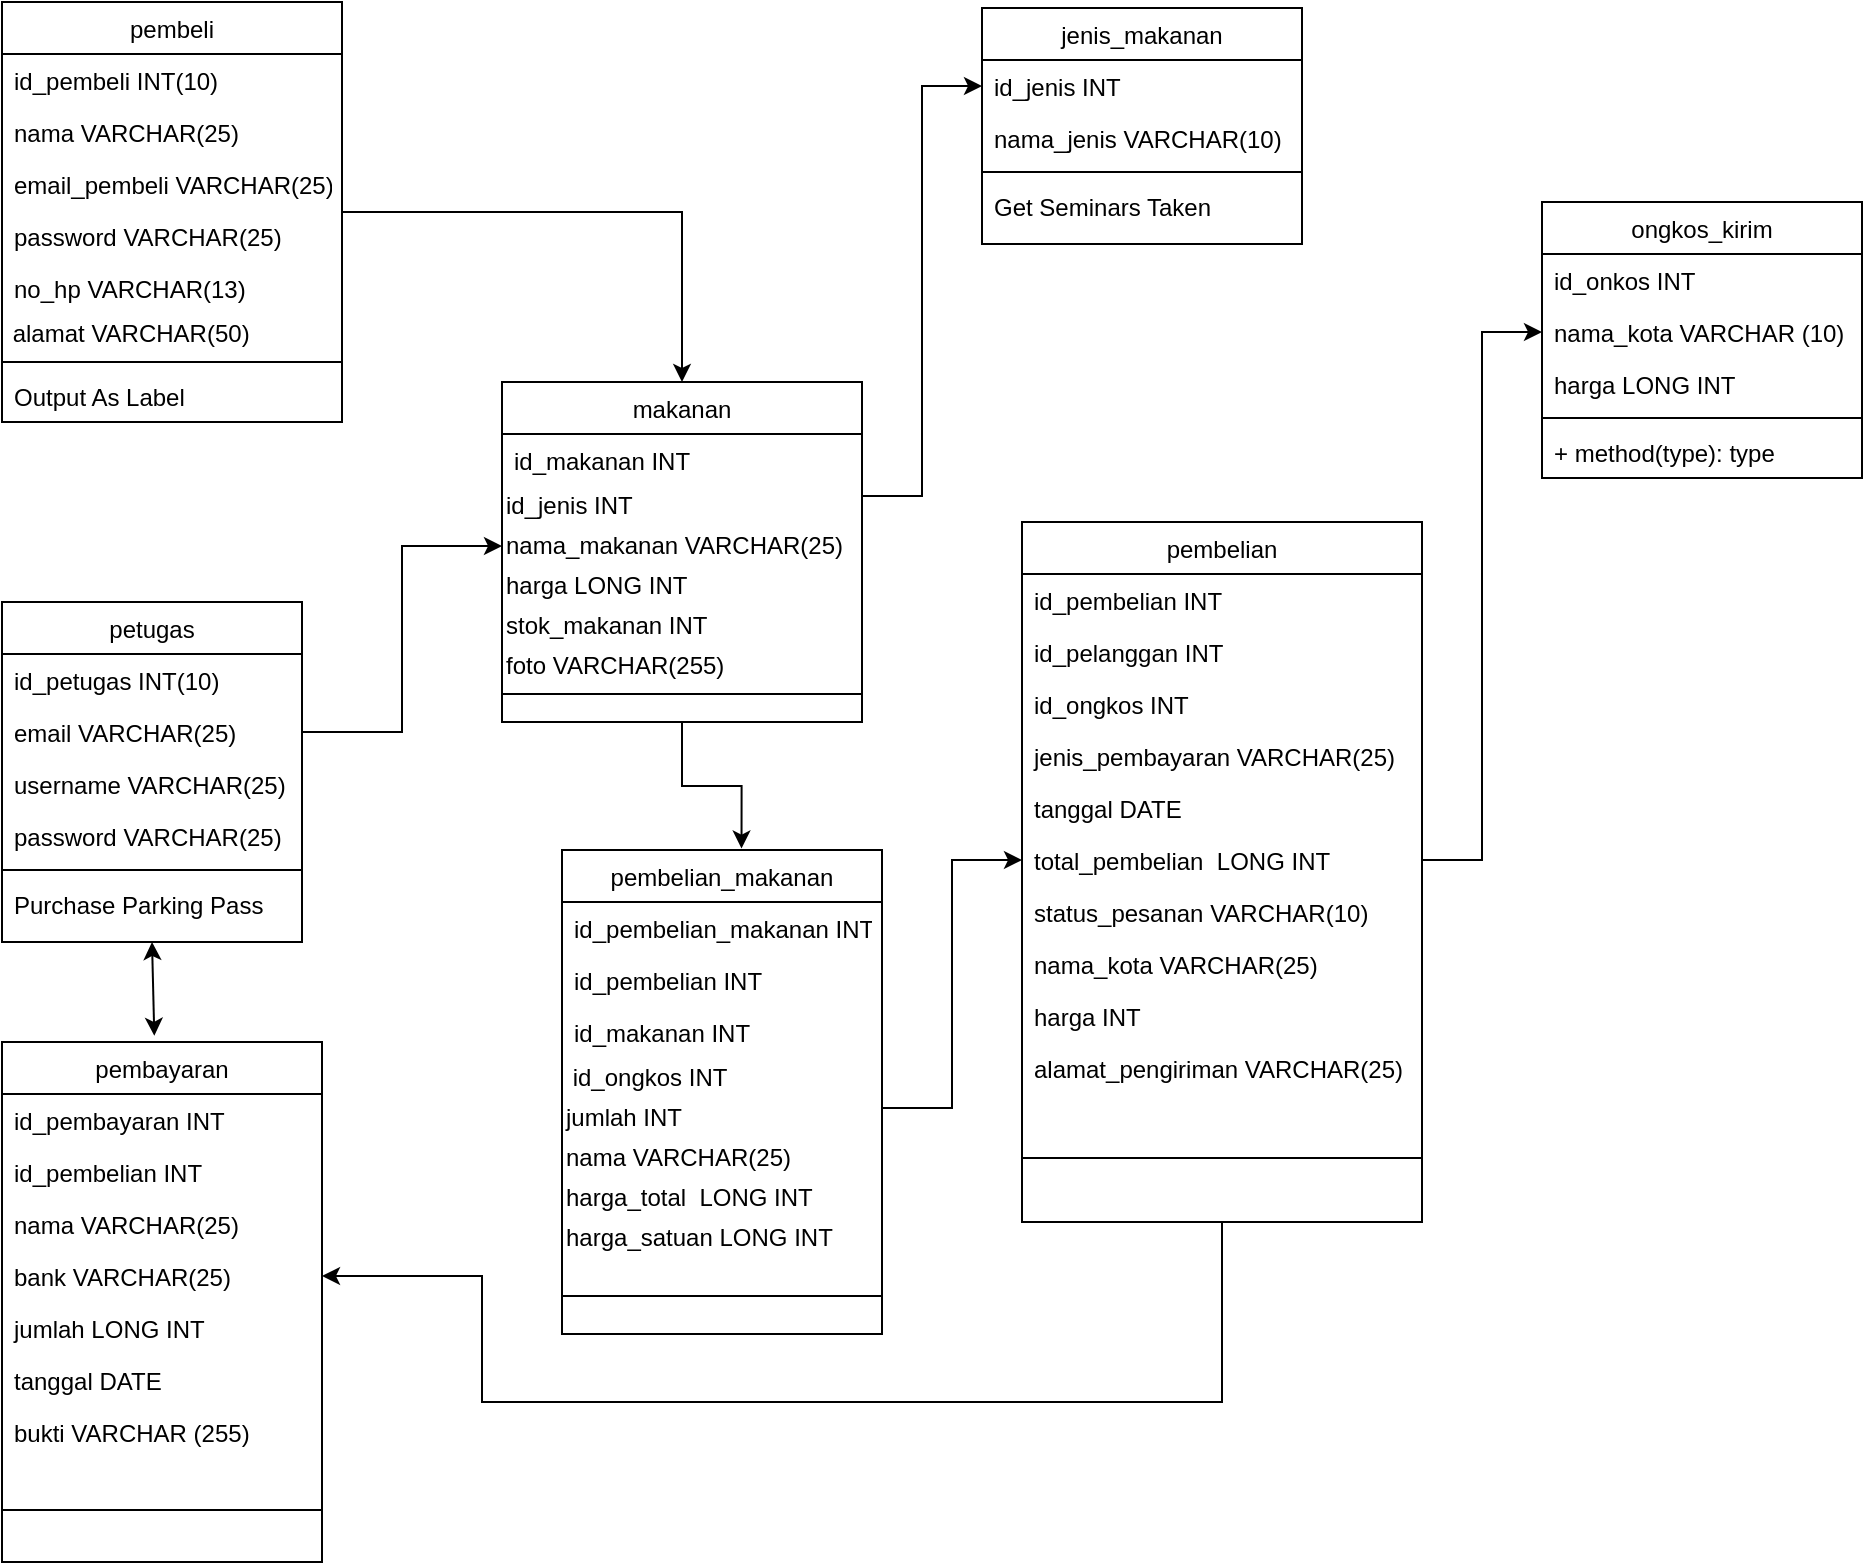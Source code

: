 <mxfile version="13.9.9" type="device"><diagram id="C5RBs43oDa-KdzZeNtuy" name="Page-1"><mxGraphModel dx="572" dy="813" grid="1" gridSize="10" guides="1" tooltips="1" connect="1" arrows="1" fold="1" page="1" pageScale="1" pageWidth="827" pageHeight="1169" math="0" shadow="0"><root><mxCell id="WIyWlLk6GJQsqaUBKTNV-0"/><mxCell id="WIyWlLk6GJQsqaUBKTNV-1" parent="WIyWlLk6GJQsqaUBKTNV-0"/><mxCell id="zkfFHV4jXpPFQw0GAbJ--0" value="petugas" style="swimlane;fontStyle=0;align=center;verticalAlign=middle;childLayout=stackLayout;horizontal=1;startSize=26;horizontalStack=0;resizeParent=1;resizeLast=0;collapsible=1;marginBottom=0;rounded=0;shadow=0;strokeWidth=1;" parent="WIyWlLk6GJQsqaUBKTNV-1" vertex="1"><mxGeometry x="50" y="340" width="150" height="170" as="geometry"><mxRectangle x="230" y="140" width="160" height="26" as="alternateBounds"/></mxGeometry></mxCell><mxCell id="zkfFHV4jXpPFQw0GAbJ--1" value="id_petugas INT(10)" style="text;align=left;verticalAlign=top;spacingLeft=4;spacingRight=4;overflow=hidden;rotatable=0;points=[[0,0.5],[1,0.5]];portConstraint=eastwest;" parent="zkfFHV4jXpPFQw0GAbJ--0" vertex="1"><mxGeometry y="26" width="150" height="26" as="geometry"/></mxCell><mxCell id="zkfFHV4jXpPFQw0GAbJ--3" value="email VARCHAR(25)" style="text;align=left;verticalAlign=top;spacingLeft=4;spacingRight=4;overflow=hidden;rotatable=0;points=[[0,0.5],[1,0.5]];portConstraint=eastwest;rounded=0;shadow=0;html=0;" parent="zkfFHV4jXpPFQw0GAbJ--0" vertex="1"><mxGeometry y="52" width="150" height="26" as="geometry"/></mxCell><mxCell id="zkfFHV4jXpPFQw0GAbJ--2" value="username VARCHAR(25)" style="text;align=left;verticalAlign=top;spacingLeft=4;spacingRight=4;overflow=hidden;rotatable=0;points=[[0,0.5],[1,0.5]];portConstraint=eastwest;rounded=0;shadow=0;html=0;" parent="zkfFHV4jXpPFQw0GAbJ--0" vertex="1"><mxGeometry y="78" width="150" height="26" as="geometry"/></mxCell><mxCell id="dl3idYcdZU1qU1Y18JiD-19" value="password VARCHAR(25)" style="text;align=left;verticalAlign=top;spacingLeft=4;spacingRight=4;overflow=hidden;rotatable=0;points=[[0,0.5],[1,0.5]];portConstraint=eastwest;rounded=0;shadow=0;html=0;" vertex="1" parent="zkfFHV4jXpPFQw0GAbJ--0"><mxGeometry y="104" width="150" height="26" as="geometry"/></mxCell><mxCell id="zkfFHV4jXpPFQw0GAbJ--4" value="" style="line;html=1;strokeWidth=1;align=left;verticalAlign=middle;spacingTop=-1;spacingLeft=3;spacingRight=3;rotatable=0;labelPosition=right;points=[];portConstraint=eastwest;" parent="zkfFHV4jXpPFQw0GAbJ--0" vertex="1"><mxGeometry y="130" width="150" height="8" as="geometry"/></mxCell><mxCell id="zkfFHV4jXpPFQw0GAbJ--5" value="Purchase Parking Pass" style="text;align=left;verticalAlign=top;spacingLeft=4;spacingRight=4;overflow=hidden;rotatable=0;points=[[0,0.5],[1,0.5]];portConstraint=eastwest;" parent="zkfFHV4jXpPFQw0GAbJ--0" vertex="1"><mxGeometry y="138" width="150" height="26" as="geometry"/></mxCell><mxCell id="zkfFHV4jXpPFQw0GAbJ--6" value="jenis_makanan" style="swimlane;fontStyle=0;align=center;verticalAlign=top;childLayout=stackLayout;horizontal=1;startSize=26;horizontalStack=0;resizeParent=1;resizeLast=0;collapsible=1;marginBottom=0;rounded=0;shadow=0;strokeWidth=1;" parent="WIyWlLk6GJQsqaUBKTNV-1" vertex="1"><mxGeometry x="540" y="43" width="160" height="118" as="geometry"><mxRectangle x="130" y="380" width="160" height="26" as="alternateBounds"/></mxGeometry></mxCell><mxCell id="zkfFHV4jXpPFQw0GAbJ--7" value="id_jenis INT" style="text;align=left;verticalAlign=top;spacingLeft=4;spacingRight=4;overflow=hidden;rotatable=0;points=[[0,0.5],[1,0.5]];portConstraint=eastwest;" parent="zkfFHV4jXpPFQw0GAbJ--6" vertex="1"><mxGeometry y="26" width="160" height="26" as="geometry"/></mxCell><mxCell id="zkfFHV4jXpPFQw0GAbJ--8" value="nama_jenis VARCHAR(10)" style="text;align=left;verticalAlign=top;spacingLeft=4;spacingRight=4;overflow=hidden;rotatable=0;points=[[0,0.5],[1,0.5]];portConstraint=eastwest;rounded=0;shadow=0;html=0;" parent="zkfFHV4jXpPFQw0GAbJ--6" vertex="1"><mxGeometry y="52" width="160" height="26" as="geometry"/></mxCell><mxCell id="zkfFHV4jXpPFQw0GAbJ--9" value="" style="line;html=1;strokeWidth=1;align=left;verticalAlign=middle;spacingTop=-1;spacingLeft=3;spacingRight=3;rotatable=0;labelPosition=right;points=[];portConstraint=eastwest;" parent="zkfFHV4jXpPFQw0GAbJ--6" vertex="1"><mxGeometry y="78" width="160" height="8" as="geometry"/></mxCell><mxCell id="zkfFHV4jXpPFQw0GAbJ--11" value="Get Seminars Taken" style="text;align=left;verticalAlign=top;spacingLeft=4;spacingRight=4;overflow=hidden;rotatable=0;points=[[0,0.5],[1,0.5]];portConstraint=eastwest;" parent="zkfFHV4jXpPFQw0GAbJ--6" vertex="1"><mxGeometry y="86" width="160" height="26" as="geometry"/></mxCell><mxCell id="zkfFHV4jXpPFQw0GAbJ--13" value="pembayaran" style="swimlane;fontStyle=0;align=center;verticalAlign=top;childLayout=stackLayout;horizontal=1;startSize=26;horizontalStack=0;resizeParent=1;resizeLast=0;collapsible=1;marginBottom=0;rounded=0;shadow=0;strokeWidth=1;" parent="WIyWlLk6GJQsqaUBKTNV-1" vertex="1"><mxGeometry x="50" y="560" width="160" height="260" as="geometry"><mxRectangle x="340" y="380" width="170" height="26" as="alternateBounds"/></mxGeometry></mxCell><mxCell id="zkfFHV4jXpPFQw0GAbJ--14" value="id_pembayaran INT" style="text;align=left;verticalAlign=top;spacingLeft=4;spacingRight=4;overflow=hidden;rotatable=0;points=[[0,0.5],[1,0.5]];portConstraint=eastwest;" parent="zkfFHV4jXpPFQw0GAbJ--13" vertex="1"><mxGeometry y="26" width="160" height="26" as="geometry"/></mxCell><mxCell id="dl3idYcdZU1qU1Y18JiD-44" value="id_pembelian INT" style="text;align=left;verticalAlign=top;spacingLeft=4;spacingRight=4;overflow=hidden;rotatable=0;points=[[0,0.5],[1,0.5]];portConstraint=eastwest;" vertex="1" parent="zkfFHV4jXpPFQw0GAbJ--13"><mxGeometry y="52" width="160" height="26" as="geometry"/></mxCell><mxCell id="dl3idYcdZU1qU1Y18JiD-45" value="nama VARCHAR(25)" style="text;align=left;verticalAlign=top;spacingLeft=4;spacingRight=4;overflow=hidden;rotatable=0;points=[[0,0.5],[1,0.5]];portConstraint=eastwest;" vertex="1" parent="zkfFHV4jXpPFQw0GAbJ--13"><mxGeometry y="78" width="160" height="26" as="geometry"/></mxCell><mxCell id="dl3idYcdZU1qU1Y18JiD-46" value="bank VARCHAR(25)" style="text;align=left;verticalAlign=top;spacingLeft=4;spacingRight=4;overflow=hidden;rotatable=0;points=[[0,0.5],[1,0.5]];portConstraint=eastwest;" vertex="1" parent="zkfFHV4jXpPFQw0GAbJ--13"><mxGeometry y="104" width="160" height="26" as="geometry"/></mxCell><mxCell id="dl3idYcdZU1qU1Y18JiD-47" value="jumlah LONG INT" style="text;align=left;verticalAlign=top;spacingLeft=4;spacingRight=4;overflow=hidden;rotatable=0;points=[[0,0.5],[1,0.5]];portConstraint=eastwest;" vertex="1" parent="zkfFHV4jXpPFQw0GAbJ--13"><mxGeometry y="130" width="160" height="26" as="geometry"/></mxCell><mxCell id="dl3idYcdZU1qU1Y18JiD-48" value="tanggal DATE" style="text;align=left;verticalAlign=top;spacingLeft=4;spacingRight=4;overflow=hidden;rotatable=0;points=[[0,0.5],[1,0.5]];portConstraint=eastwest;" vertex="1" parent="zkfFHV4jXpPFQw0GAbJ--13"><mxGeometry y="156" width="160" height="26" as="geometry"/></mxCell><mxCell id="dl3idYcdZU1qU1Y18JiD-49" value="bukti VARCHAR (255)" style="text;align=left;verticalAlign=top;spacingLeft=4;spacingRight=4;overflow=hidden;rotatable=0;points=[[0,0.5],[1,0.5]];portConstraint=eastwest;" vertex="1" parent="zkfFHV4jXpPFQw0GAbJ--13"><mxGeometry y="182" width="160" height="26" as="geometry"/></mxCell><mxCell id="zkfFHV4jXpPFQw0GAbJ--15" value="" style="line;html=1;strokeWidth=1;align=left;verticalAlign=middle;spacingTop=-1;spacingLeft=3;spacingRight=3;rotatable=0;labelPosition=right;points=[];portConstraint=eastwest;" parent="zkfFHV4jXpPFQw0GAbJ--13" vertex="1"><mxGeometry y="208" width="160" height="52" as="geometry"/></mxCell><mxCell id="dl3idYcdZU1qU1Y18JiD-60" style="edgeStyle=orthogonalEdgeStyle;rounded=0;orthogonalLoop=1;jettySize=auto;html=1;entryX=0.5;entryY=0;entryDx=0;entryDy=0;" edge="1" parent="WIyWlLk6GJQsqaUBKTNV-1" source="zkfFHV4jXpPFQw0GAbJ--17" target="dl3idYcdZU1qU1Y18JiD-7"><mxGeometry relative="1" as="geometry"/></mxCell><mxCell id="zkfFHV4jXpPFQw0GAbJ--17" value="pembeli" style="swimlane;fontStyle=0;align=center;verticalAlign=top;childLayout=stackLayout;horizontal=1;startSize=26;horizontalStack=0;resizeParent=1;resizeLast=0;collapsible=1;marginBottom=0;rounded=0;shadow=0;strokeWidth=1;" parent="WIyWlLk6GJQsqaUBKTNV-1" vertex="1"><mxGeometry x="50" y="40" width="170" height="210" as="geometry"><mxRectangle x="550" y="140" width="160" height="26" as="alternateBounds"/></mxGeometry></mxCell><mxCell id="zkfFHV4jXpPFQw0GAbJ--19" value="id_pembeli INT(10)" style="text;align=left;verticalAlign=top;spacingLeft=4;spacingRight=4;overflow=hidden;rotatable=0;points=[[0,0.5],[1,0.5]];portConstraint=eastwest;rounded=0;shadow=0;html=0;" parent="zkfFHV4jXpPFQw0GAbJ--17" vertex="1"><mxGeometry y="26" width="170" height="26" as="geometry"/></mxCell><mxCell id="zkfFHV4jXpPFQw0GAbJ--20" value="nama VARCHAR(25)" style="text;align=left;verticalAlign=top;spacingLeft=4;spacingRight=4;overflow=hidden;rotatable=0;points=[[0,0.5],[1,0.5]];portConstraint=eastwest;rounded=0;shadow=0;html=0;" parent="zkfFHV4jXpPFQw0GAbJ--17" vertex="1"><mxGeometry y="52" width="170" height="26" as="geometry"/></mxCell><mxCell id="zkfFHV4jXpPFQw0GAbJ--21" value="email_pembeli VARCHAR(25)" style="text;align=left;verticalAlign=top;spacingLeft=4;spacingRight=4;overflow=hidden;rotatable=0;points=[[0,0.5],[1,0.5]];portConstraint=eastwest;rounded=0;shadow=0;html=0;" parent="zkfFHV4jXpPFQw0GAbJ--17" vertex="1"><mxGeometry y="78" width="170" height="26" as="geometry"/></mxCell><mxCell id="zkfFHV4jXpPFQw0GAbJ--22" value="password VARCHAR(25)" style="text;align=left;verticalAlign=top;spacingLeft=4;spacingRight=4;overflow=hidden;rotatable=0;points=[[0,0.5],[1,0.5]];portConstraint=eastwest;rounded=0;shadow=0;html=0;" parent="zkfFHV4jXpPFQw0GAbJ--17" vertex="1"><mxGeometry y="104" width="170" height="26" as="geometry"/></mxCell><mxCell id="zkfFHV4jXpPFQw0GAbJ--24" value="no_hp VARCHAR(13)" style="text;align=left;verticalAlign=top;spacingLeft=4;spacingRight=4;overflow=hidden;rotatable=0;points=[[0,0.5],[1,0.5]];portConstraint=eastwest;" parent="zkfFHV4jXpPFQw0GAbJ--17" vertex="1"><mxGeometry y="130" width="170" height="26" as="geometry"/></mxCell><mxCell id="dl3idYcdZU1qU1Y18JiD-21" value="&amp;nbsp;alamat&amp;nbsp;&lt;span&gt;VARCHAR(50)&lt;/span&gt;" style="text;html=1;strokeColor=none;fillColor=none;align=left;verticalAlign=middle;whiteSpace=wrap;rounded=0;" vertex="1" parent="zkfFHV4jXpPFQw0GAbJ--17"><mxGeometry y="156" width="170" height="20" as="geometry"/></mxCell><mxCell id="zkfFHV4jXpPFQw0GAbJ--23" value="" style="line;html=1;strokeWidth=1;align=left;verticalAlign=middle;spacingTop=-1;spacingLeft=3;spacingRight=3;rotatable=0;labelPosition=right;points=[];portConstraint=eastwest;" parent="zkfFHV4jXpPFQw0GAbJ--17" vertex="1"><mxGeometry y="176" width="170" height="8" as="geometry"/></mxCell><mxCell id="zkfFHV4jXpPFQw0GAbJ--25" value="Output As Label" style="text;align=left;verticalAlign=top;spacingLeft=4;spacingRight=4;overflow=hidden;rotatable=0;points=[[0,0.5],[1,0.5]];portConstraint=eastwest;" parent="zkfFHV4jXpPFQw0GAbJ--17" vertex="1"><mxGeometry y="184" width="170" height="26" as="geometry"/></mxCell><mxCell id="dl3idYcdZU1qU1Y18JiD-75" style="edgeStyle=orthogonalEdgeStyle;rounded=0;orthogonalLoop=1;jettySize=auto;html=1;exitX=0.5;exitY=1;exitDx=0;exitDy=0;entryX=1;entryY=0.5;entryDx=0;entryDy=0;" edge="1" parent="WIyWlLk6GJQsqaUBKTNV-1" source="dl3idYcdZU1qU1Y18JiD-1" target="dl3idYcdZU1qU1Y18JiD-46"><mxGeometry relative="1" as="geometry"><Array as="points"><mxPoint x="660" y="740"/><mxPoint x="290" y="740"/><mxPoint x="290" y="677"/></Array></mxGeometry></mxCell><mxCell id="dl3idYcdZU1qU1Y18JiD-1" value="pembelian" style="swimlane;fontStyle=0;align=center;verticalAlign=top;childLayout=stackLayout;horizontal=1;startSize=26;horizontalStack=0;resizeParent=1;resizeLast=0;collapsible=1;marginBottom=0;rounded=0;shadow=0;strokeWidth=1;" vertex="1" parent="WIyWlLk6GJQsqaUBKTNV-1"><mxGeometry x="560" y="300" width="200" height="350" as="geometry"><mxRectangle x="340" y="380" width="170" height="26" as="alternateBounds"/></mxGeometry></mxCell><mxCell id="dl3idYcdZU1qU1Y18JiD-2" value="id_pembelian INT" style="text;align=left;verticalAlign=top;spacingLeft=4;spacingRight=4;overflow=hidden;rotatable=0;points=[[0,0.5],[1,0.5]];portConstraint=eastwest;" vertex="1" parent="dl3idYcdZU1qU1Y18JiD-1"><mxGeometry y="26" width="200" height="26" as="geometry"/></mxCell><mxCell id="dl3idYcdZU1qU1Y18JiD-35" value="id_pelanggan INT" style="text;align=left;verticalAlign=top;spacingLeft=4;spacingRight=4;overflow=hidden;rotatable=0;points=[[0,0.5],[1,0.5]];portConstraint=eastwest;" vertex="1" parent="dl3idYcdZU1qU1Y18JiD-1"><mxGeometry y="52" width="200" height="26" as="geometry"/></mxCell><mxCell id="dl3idYcdZU1qU1Y18JiD-36" value="id_ongkos INT" style="text;align=left;verticalAlign=top;spacingLeft=4;spacingRight=4;overflow=hidden;rotatable=0;points=[[0,0.5],[1,0.5]];portConstraint=eastwest;" vertex="1" parent="dl3idYcdZU1qU1Y18JiD-1"><mxGeometry y="78" width="200" height="26" as="geometry"/></mxCell><mxCell id="dl3idYcdZU1qU1Y18JiD-37" value="jenis_pembayaran VARCHAR(25)" style="text;align=left;verticalAlign=top;spacingLeft=4;spacingRight=4;overflow=hidden;rotatable=0;points=[[0,0.5],[1,0.5]];portConstraint=eastwest;" vertex="1" parent="dl3idYcdZU1qU1Y18JiD-1"><mxGeometry y="104" width="200" height="26" as="geometry"/></mxCell><mxCell id="dl3idYcdZU1qU1Y18JiD-38" value="tanggal DATE" style="text;align=left;verticalAlign=top;spacingLeft=4;spacingRight=4;overflow=hidden;rotatable=0;points=[[0,0.5],[1,0.5]];portConstraint=eastwest;" vertex="1" parent="dl3idYcdZU1qU1Y18JiD-1"><mxGeometry y="130" width="200" height="26" as="geometry"/></mxCell><mxCell id="dl3idYcdZU1qU1Y18JiD-39" value="total_pembelian  LONG INT" style="text;align=left;verticalAlign=top;spacingLeft=4;spacingRight=4;overflow=hidden;rotatable=0;points=[[0,0.5],[1,0.5]];portConstraint=eastwest;" vertex="1" parent="dl3idYcdZU1qU1Y18JiD-1"><mxGeometry y="156" width="200" height="26" as="geometry"/></mxCell><mxCell id="dl3idYcdZU1qU1Y18JiD-40" value="status_pesanan VARCHAR(10)" style="text;align=left;verticalAlign=top;spacingLeft=4;spacingRight=4;overflow=hidden;rotatable=0;points=[[0,0.5],[1,0.5]];portConstraint=eastwest;" vertex="1" parent="dl3idYcdZU1qU1Y18JiD-1"><mxGeometry y="182" width="200" height="26" as="geometry"/></mxCell><mxCell id="dl3idYcdZU1qU1Y18JiD-41" value="nama_kota VARCHAR(25)" style="text;align=left;verticalAlign=top;spacingLeft=4;spacingRight=4;overflow=hidden;rotatable=0;points=[[0,0.5],[1,0.5]];portConstraint=eastwest;" vertex="1" parent="dl3idYcdZU1qU1Y18JiD-1"><mxGeometry y="208" width="200" height="26" as="geometry"/></mxCell><mxCell id="dl3idYcdZU1qU1Y18JiD-42" value="harga INT" style="text;align=left;verticalAlign=top;spacingLeft=4;spacingRight=4;overflow=hidden;rotatable=0;points=[[0,0.5],[1,0.5]];portConstraint=eastwest;" vertex="1" parent="dl3idYcdZU1qU1Y18JiD-1"><mxGeometry y="234" width="200" height="26" as="geometry"/></mxCell><mxCell id="dl3idYcdZU1qU1Y18JiD-43" value="alamat_pengiriman VARCHAR(25)" style="text;align=left;verticalAlign=top;spacingLeft=4;spacingRight=4;overflow=hidden;rotatable=0;points=[[0,0.5],[1,0.5]];portConstraint=eastwest;" vertex="1" parent="dl3idYcdZU1qU1Y18JiD-1"><mxGeometry y="260" width="200" height="26" as="geometry"/></mxCell><mxCell id="dl3idYcdZU1qU1Y18JiD-3" value="" style="line;html=1;strokeWidth=1;align=left;verticalAlign=middle;spacingTop=-1;spacingLeft=3;spacingRight=3;rotatable=0;labelPosition=right;points=[];portConstraint=eastwest;" vertex="1" parent="dl3idYcdZU1qU1Y18JiD-1"><mxGeometry y="286" width="200" height="64" as="geometry"/></mxCell><mxCell id="dl3idYcdZU1qU1Y18JiD-62" style="edgeStyle=orthogonalEdgeStyle;rounded=0;orthogonalLoop=1;jettySize=auto;html=1;exitX=0.5;exitY=1;exitDx=0;exitDy=0;entryX=0.561;entryY=-0.003;entryDx=0;entryDy=0;entryPerimeter=0;" edge="1" parent="WIyWlLk6GJQsqaUBKTNV-1" source="dl3idYcdZU1qU1Y18JiD-7" target="dl3idYcdZU1qU1Y18JiD-13"><mxGeometry relative="1" as="geometry"/></mxCell><mxCell id="dl3idYcdZU1qU1Y18JiD-7" value="makanan" style="swimlane;fontStyle=0;align=center;verticalAlign=top;childLayout=stackLayout;horizontal=1;startSize=26;horizontalStack=0;resizeParent=1;resizeLast=0;collapsible=1;marginBottom=0;rounded=0;shadow=0;strokeWidth=1;" vertex="1" parent="WIyWlLk6GJQsqaUBKTNV-1"><mxGeometry x="300" y="230" width="180" height="170" as="geometry"><mxRectangle x="340" y="380" width="170" height="26" as="alternateBounds"/></mxGeometry></mxCell><mxCell id="dl3idYcdZU1qU1Y18JiD-8" value="id_makanan INT" style="text;align=left;verticalAlign=top;spacingLeft=4;spacingRight=4;overflow=hidden;rotatable=0;points=[[0,0.5],[1,0.5]];portConstraint=eastwest;" vertex="1" parent="dl3idYcdZU1qU1Y18JiD-7"><mxGeometry y="26" width="180" height="26" as="geometry"/></mxCell><mxCell id="dl3idYcdZU1qU1Y18JiD-23" value="id_jenis INT" style="text;html=1;strokeColor=none;fillColor=none;align=left;verticalAlign=middle;whiteSpace=wrap;rounded=0;" vertex="1" parent="dl3idYcdZU1qU1Y18JiD-7"><mxGeometry y="52" width="180" height="20" as="geometry"/></mxCell><mxCell id="dl3idYcdZU1qU1Y18JiD-24" value="nama_makanan&amp;nbsp;&lt;span&gt;VARCHAR(25)&lt;/span&gt;" style="text;html=1;strokeColor=none;fillColor=none;align=left;verticalAlign=middle;whiteSpace=wrap;rounded=0;" vertex="1" parent="dl3idYcdZU1qU1Y18JiD-7"><mxGeometry y="72" width="180" height="20" as="geometry"/></mxCell><mxCell id="dl3idYcdZU1qU1Y18JiD-25" value="harga LONG INT" style="text;html=1;strokeColor=none;fillColor=none;align=left;verticalAlign=middle;whiteSpace=wrap;rounded=0;" vertex="1" parent="dl3idYcdZU1qU1Y18JiD-7"><mxGeometry y="92" width="180" height="20" as="geometry"/></mxCell><mxCell id="dl3idYcdZU1qU1Y18JiD-26" value="stok_makanan INT" style="text;html=1;strokeColor=none;fillColor=none;align=left;verticalAlign=middle;whiteSpace=wrap;rounded=0;" vertex="1" parent="dl3idYcdZU1qU1Y18JiD-7"><mxGeometry y="112" width="180" height="20" as="geometry"/></mxCell><mxCell id="dl3idYcdZU1qU1Y18JiD-27" value="foto&amp;nbsp;&lt;span&gt;VARCHAR(255)&lt;/span&gt;" style="text;html=1;strokeColor=none;fillColor=none;align=left;verticalAlign=middle;whiteSpace=wrap;rounded=0;" vertex="1" parent="dl3idYcdZU1qU1Y18JiD-7"><mxGeometry y="132" width="180" height="20" as="geometry"/></mxCell><mxCell id="dl3idYcdZU1qU1Y18JiD-9" value="" style="line;html=1;strokeWidth=1;align=left;verticalAlign=middle;spacingTop=-1;spacingLeft=3;spacingRight=3;rotatable=0;labelPosition=right;points=[];portConstraint=eastwest;" vertex="1" parent="dl3idYcdZU1qU1Y18JiD-7"><mxGeometry y="152" width="180" height="8" as="geometry"/></mxCell><mxCell id="dl3idYcdZU1qU1Y18JiD-13" value="pembelian_makanan" style="swimlane;fontStyle=0;align=center;verticalAlign=top;childLayout=stackLayout;horizontal=1;startSize=26;horizontalStack=0;resizeParent=1;resizeLast=0;collapsible=1;marginBottom=0;rounded=0;shadow=0;strokeWidth=1;" vertex="1" parent="WIyWlLk6GJQsqaUBKTNV-1"><mxGeometry x="330" y="464" width="160" height="242" as="geometry"><mxRectangle x="340" y="380" width="170" height="26" as="alternateBounds"/></mxGeometry></mxCell><mxCell id="dl3idYcdZU1qU1Y18JiD-14" value="id_pembelian_makanan INT" style="text;align=left;verticalAlign=top;spacingLeft=4;spacingRight=4;overflow=hidden;rotatable=0;points=[[0,0.5],[1,0.5]];portConstraint=eastwest;" vertex="1" parent="dl3idYcdZU1qU1Y18JiD-13"><mxGeometry y="26" width="160" height="26" as="geometry"/></mxCell><mxCell id="dl3idYcdZU1qU1Y18JiD-16" value="id_pembelian INT" style="text;align=left;verticalAlign=top;spacingLeft=4;spacingRight=4;overflow=hidden;rotatable=0;points=[[0,0.5],[1,0.5]];portConstraint=eastwest;" vertex="1" parent="dl3idYcdZU1qU1Y18JiD-13"><mxGeometry y="52" width="160" height="26" as="geometry"/></mxCell><mxCell id="dl3idYcdZU1qU1Y18JiD-17" value="id_makanan INT" style="text;align=left;verticalAlign=top;spacingLeft=4;spacingRight=4;overflow=hidden;rotatable=0;points=[[0,0.5],[1,0.5]];portConstraint=eastwest;" vertex="1" parent="dl3idYcdZU1qU1Y18JiD-13"><mxGeometry y="78" width="160" height="26" as="geometry"/></mxCell><mxCell id="dl3idYcdZU1qU1Y18JiD-29" value="&amp;nbsp;id_ongkos INT" style="text;html=1;strokeColor=none;fillColor=none;align=left;verticalAlign=middle;whiteSpace=wrap;rounded=0;" vertex="1" parent="dl3idYcdZU1qU1Y18JiD-13"><mxGeometry y="104" width="160" height="20" as="geometry"/></mxCell><mxCell id="dl3idYcdZU1qU1Y18JiD-30" value="jumlah INT" style="text;html=1;strokeColor=none;fillColor=none;align=left;verticalAlign=middle;whiteSpace=wrap;rounded=0;" vertex="1" parent="dl3idYcdZU1qU1Y18JiD-13"><mxGeometry y="124" width="160" height="20" as="geometry"/></mxCell><mxCell id="dl3idYcdZU1qU1Y18JiD-31" value="nama&amp;nbsp;&lt;span&gt;VARCHAR(25)&lt;/span&gt;" style="text;html=1;strokeColor=none;fillColor=none;align=left;verticalAlign=middle;whiteSpace=wrap;rounded=0;" vertex="1" parent="dl3idYcdZU1qU1Y18JiD-13"><mxGeometry y="144" width="160" height="20" as="geometry"/></mxCell><mxCell id="dl3idYcdZU1qU1Y18JiD-33" value="harga_total&amp;nbsp; LONG INT" style="text;html=1;strokeColor=none;fillColor=none;align=left;verticalAlign=middle;whiteSpace=wrap;rounded=0;" vertex="1" parent="dl3idYcdZU1qU1Y18JiD-13"><mxGeometry y="164" width="160" height="20" as="geometry"/></mxCell><mxCell id="dl3idYcdZU1qU1Y18JiD-34" value="harga_satuan LONG INT" style="text;html=1;strokeColor=none;fillColor=none;align=left;verticalAlign=middle;whiteSpace=wrap;rounded=0;" vertex="1" parent="dl3idYcdZU1qU1Y18JiD-13"><mxGeometry y="184" width="160" height="20" as="geometry"/></mxCell><mxCell id="dl3idYcdZU1qU1Y18JiD-15" value="" style="line;html=1;strokeWidth=1;align=left;verticalAlign=middle;spacingTop=-1;spacingLeft=3;spacingRight=3;rotatable=0;labelPosition=right;points=[];portConstraint=eastwest;" vertex="1" parent="dl3idYcdZU1qU1Y18JiD-13"><mxGeometry y="204" width="160" height="38" as="geometry"/></mxCell><mxCell id="dl3idYcdZU1qU1Y18JiD-50" value="ongkos_kirim" style="swimlane;fontStyle=0;align=center;verticalAlign=top;childLayout=stackLayout;horizontal=1;startSize=26;horizontalStack=0;resizeParent=1;resizeParentMax=0;resizeLast=0;collapsible=1;marginBottom=0;" vertex="1" parent="WIyWlLk6GJQsqaUBKTNV-1"><mxGeometry x="820" y="140" width="160" height="138" as="geometry"/></mxCell><mxCell id="dl3idYcdZU1qU1Y18JiD-51" value="id_onkos INT" style="text;strokeColor=none;fillColor=none;align=left;verticalAlign=top;spacingLeft=4;spacingRight=4;overflow=hidden;rotatable=0;points=[[0,0.5],[1,0.5]];portConstraint=eastwest;" vertex="1" parent="dl3idYcdZU1qU1Y18JiD-50"><mxGeometry y="26" width="160" height="26" as="geometry"/></mxCell><mxCell id="dl3idYcdZU1qU1Y18JiD-54" value="nama_kota VARCHAR (10)" style="text;strokeColor=none;fillColor=none;align=left;verticalAlign=top;spacingLeft=4;spacingRight=4;overflow=hidden;rotatable=0;points=[[0,0.5],[1,0.5]];portConstraint=eastwest;" vertex="1" parent="dl3idYcdZU1qU1Y18JiD-50"><mxGeometry y="52" width="160" height="26" as="geometry"/></mxCell><mxCell id="dl3idYcdZU1qU1Y18JiD-55" value="harga LONG INT" style="text;strokeColor=none;fillColor=none;align=left;verticalAlign=top;spacingLeft=4;spacingRight=4;overflow=hidden;rotatable=0;points=[[0,0.5],[1,0.5]];portConstraint=eastwest;" vertex="1" parent="dl3idYcdZU1qU1Y18JiD-50"><mxGeometry y="78" width="160" height="26" as="geometry"/></mxCell><mxCell id="dl3idYcdZU1qU1Y18JiD-52" value="" style="line;strokeWidth=1;fillColor=none;align=left;verticalAlign=middle;spacingTop=-1;spacingLeft=3;spacingRight=3;rotatable=0;labelPosition=right;points=[];portConstraint=eastwest;" vertex="1" parent="dl3idYcdZU1qU1Y18JiD-50"><mxGeometry y="104" width="160" height="8" as="geometry"/></mxCell><mxCell id="dl3idYcdZU1qU1Y18JiD-53" value="+ method(type): type" style="text;strokeColor=none;fillColor=none;align=left;verticalAlign=top;spacingLeft=4;spacingRight=4;overflow=hidden;rotatable=0;points=[[0,0.5],[1,0.5]];portConstraint=eastwest;" vertex="1" parent="dl3idYcdZU1qU1Y18JiD-50"><mxGeometry y="112" width="160" height="26" as="geometry"/></mxCell><mxCell id="dl3idYcdZU1qU1Y18JiD-59" style="edgeStyle=orthogonalEdgeStyle;rounded=0;orthogonalLoop=1;jettySize=auto;html=1;exitX=1;exitY=0.25;exitDx=0;exitDy=0;entryX=0;entryY=0.5;entryDx=0;entryDy=0;" edge="1" parent="WIyWlLk6GJQsqaUBKTNV-1" source="dl3idYcdZU1qU1Y18JiD-23" target="zkfFHV4jXpPFQw0GAbJ--7"><mxGeometry relative="1" as="geometry"/></mxCell><mxCell id="dl3idYcdZU1qU1Y18JiD-71" style="edgeStyle=orthogonalEdgeStyle;rounded=0;orthogonalLoop=1;jettySize=auto;html=1;exitX=1;exitY=0.5;exitDx=0;exitDy=0;entryX=0;entryY=0.5;entryDx=0;entryDy=0;" edge="1" parent="WIyWlLk6GJQsqaUBKTNV-1" source="zkfFHV4jXpPFQw0GAbJ--3" target="dl3idYcdZU1qU1Y18JiD-24"><mxGeometry relative="1" as="geometry"/></mxCell><mxCell id="dl3idYcdZU1qU1Y18JiD-74" value="" style="endArrow=classic;startArrow=classic;html=1;exitX=0.476;exitY=-0.012;exitDx=0;exitDy=0;exitPerimeter=0;entryX=0.5;entryY=1;entryDx=0;entryDy=0;" edge="1" parent="WIyWlLk6GJQsqaUBKTNV-1" source="zkfFHV4jXpPFQw0GAbJ--13" target="zkfFHV4jXpPFQw0GAbJ--0"><mxGeometry width="50" height="50" relative="1" as="geometry"><mxPoint x="190" y="540" as="sourcePoint"/><mxPoint x="240" y="490" as="targetPoint"/></mxGeometry></mxCell><mxCell id="dl3idYcdZU1qU1Y18JiD-76" style="edgeStyle=orthogonalEdgeStyle;rounded=0;orthogonalLoop=1;jettySize=auto;html=1;exitX=1;exitY=0.25;exitDx=0;exitDy=0;entryX=0;entryY=0.5;entryDx=0;entryDy=0;" edge="1" parent="WIyWlLk6GJQsqaUBKTNV-1" source="dl3idYcdZU1qU1Y18JiD-30" target="dl3idYcdZU1qU1Y18JiD-39"><mxGeometry relative="1" as="geometry"/></mxCell><mxCell id="dl3idYcdZU1qU1Y18JiD-77" style="edgeStyle=orthogonalEdgeStyle;rounded=0;orthogonalLoop=1;jettySize=auto;html=1;exitX=1;exitY=0.5;exitDx=0;exitDy=0;entryX=0;entryY=0.5;entryDx=0;entryDy=0;" edge="1" parent="WIyWlLk6GJQsqaUBKTNV-1" source="dl3idYcdZU1qU1Y18JiD-39" target="dl3idYcdZU1qU1Y18JiD-54"><mxGeometry relative="1" as="geometry"/></mxCell></root></mxGraphModel></diagram></mxfile>